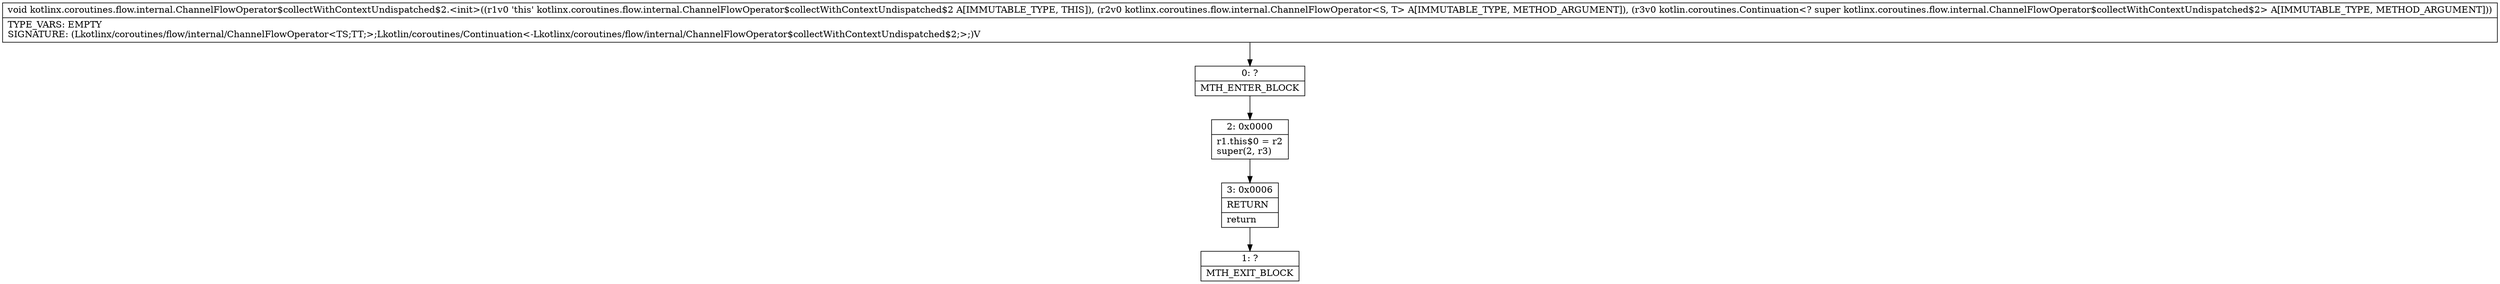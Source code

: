 digraph "CFG forkotlinx.coroutines.flow.internal.ChannelFlowOperator$collectWithContextUndispatched$2.\<init\>(Lkotlinx\/coroutines\/flow\/internal\/ChannelFlowOperator;Lkotlin\/coroutines\/Continuation;)V" {
Node_0 [shape=record,label="{0\:\ ?|MTH_ENTER_BLOCK\l}"];
Node_2 [shape=record,label="{2\:\ 0x0000|r1.this$0 = r2\lsuper(2, r3)\l}"];
Node_3 [shape=record,label="{3\:\ 0x0006|RETURN\l|return\l}"];
Node_1 [shape=record,label="{1\:\ ?|MTH_EXIT_BLOCK\l}"];
MethodNode[shape=record,label="{void kotlinx.coroutines.flow.internal.ChannelFlowOperator$collectWithContextUndispatched$2.\<init\>((r1v0 'this' kotlinx.coroutines.flow.internal.ChannelFlowOperator$collectWithContextUndispatched$2 A[IMMUTABLE_TYPE, THIS]), (r2v0 kotlinx.coroutines.flow.internal.ChannelFlowOperator\<S, T\> A[IMMUTABLE_TYPE, METHOD_ARGUMENT]), (r3v0 kotlin.coroutines.Continuation\<? super kotlinx.coroutines.flow.internal.ChannelFlowOperator$collectWithContextUndispatched$2\> A[IMMUTABLE_TYPE, METHOD_ARGUMENT]))  | TYPE_VARS: EMPTY\lSIGNATURE: (Lkotlinx\/coroutines\/flow\/internal\/ChannelFlowOperator\<TS;TT;\>;Lkotlin\/coroutines\/Continuation\<\-Lkotlinx\/coroutines\/flow\/internal\/ChannelFlowOperator$collectWithContextUndispatched$2;\>;)V\l}"];
MethodNode -> Node_0;Node_0 -> Node_2;
Node_2 -> Node_3;
Node_3 -> Node_1;
}

